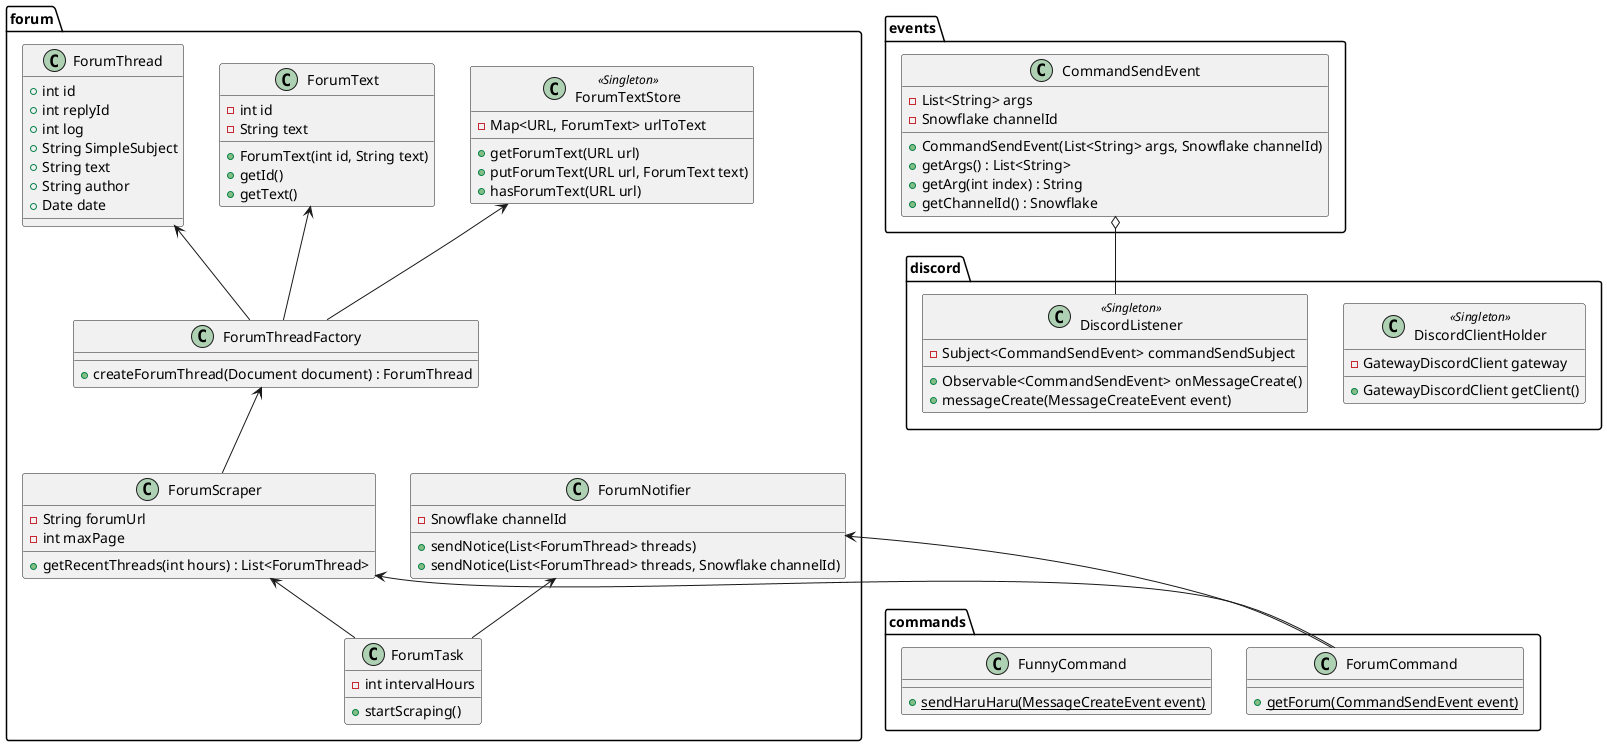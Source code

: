@startuml MathClubBot3
namespace commands {
    class ForumCommand {
        + {static} getForum(CommandSendEvent event)
    }

    class FunnyCommand {
        + {static} sendHaruHaru(MessageCreateEvent event)
    }
}

namespace discord {
    class DiscordClientHolder <<Singleton>> {
        - GatewayDiscordClient gateway
        + GatewayDiscordClient getClient()
    }

    class DiscordListener <<Singleton>> {
        - Subject<CommandSendEvent> commandSendSubject
        + Observable<CommandSendEvent> onMessageCreate()
        + messageCreate(MessageCreateEvent event)
    }
}

namespace events {
    class CommandSendEvent {
        - List<String> args
        - Snowflake channelId
        + CommandSendEvent(List<String> args, Snowflake channelId)
        + getArgs() : List<String>
        + getArg(int index) : String
        + getChannelId() : Snowflake
    }
}

namespace forum {
    class ForumThread {
        + int id
        + int replyId
        + int log
        + String SimpleSubject
        + String text
        + String author
        + Date date
    }

    class ForumThreadFactory {
        + createForumThread(Document document) : ForumThread
    }

    class ForumScraper {
        - String forumUrl
        - int maxPage
        + getRecentThreads(int hours) : List<ForumThread>
    }

    class ForumNotifier {
        - Snowflake channelId
        + sendNotice(List<ForumThread> threads)
        + sendNotice(List<ForumThread> threads, Snowflake channelId)
    }

    class ForumTask {
        - int intervalHours
        + startScraping()
    }

    class ForumTextStore <<Singleton>> {
        - Map<URL, ForumText> urlToText
        + getForumText(URL url)
        + putForumText(URL url, ForumText text)
        + hasForumText(URL url)
    }

    class ForumText {
        - int id
        - String text
        + ForumText(int id, String text)
        + getId()
        + getText()
    }

    ForumThread <-- ForumThreadFactory
    ForumThreadFactory <-- ForumScraper
    ForumScraper <-- ForumTask
    ForumNotifier <-- ForumTask
    ForumTextStore <-- ForumThreadFactory
    ForumText <-- ForumThreadFactory
}

events.CommandSendEvent o-- discord.DiscordListener
forum.ForumScraper <-- commands.ForumCommand
forum.ForumNotifier <-- commands.ForumCommand
@enduml